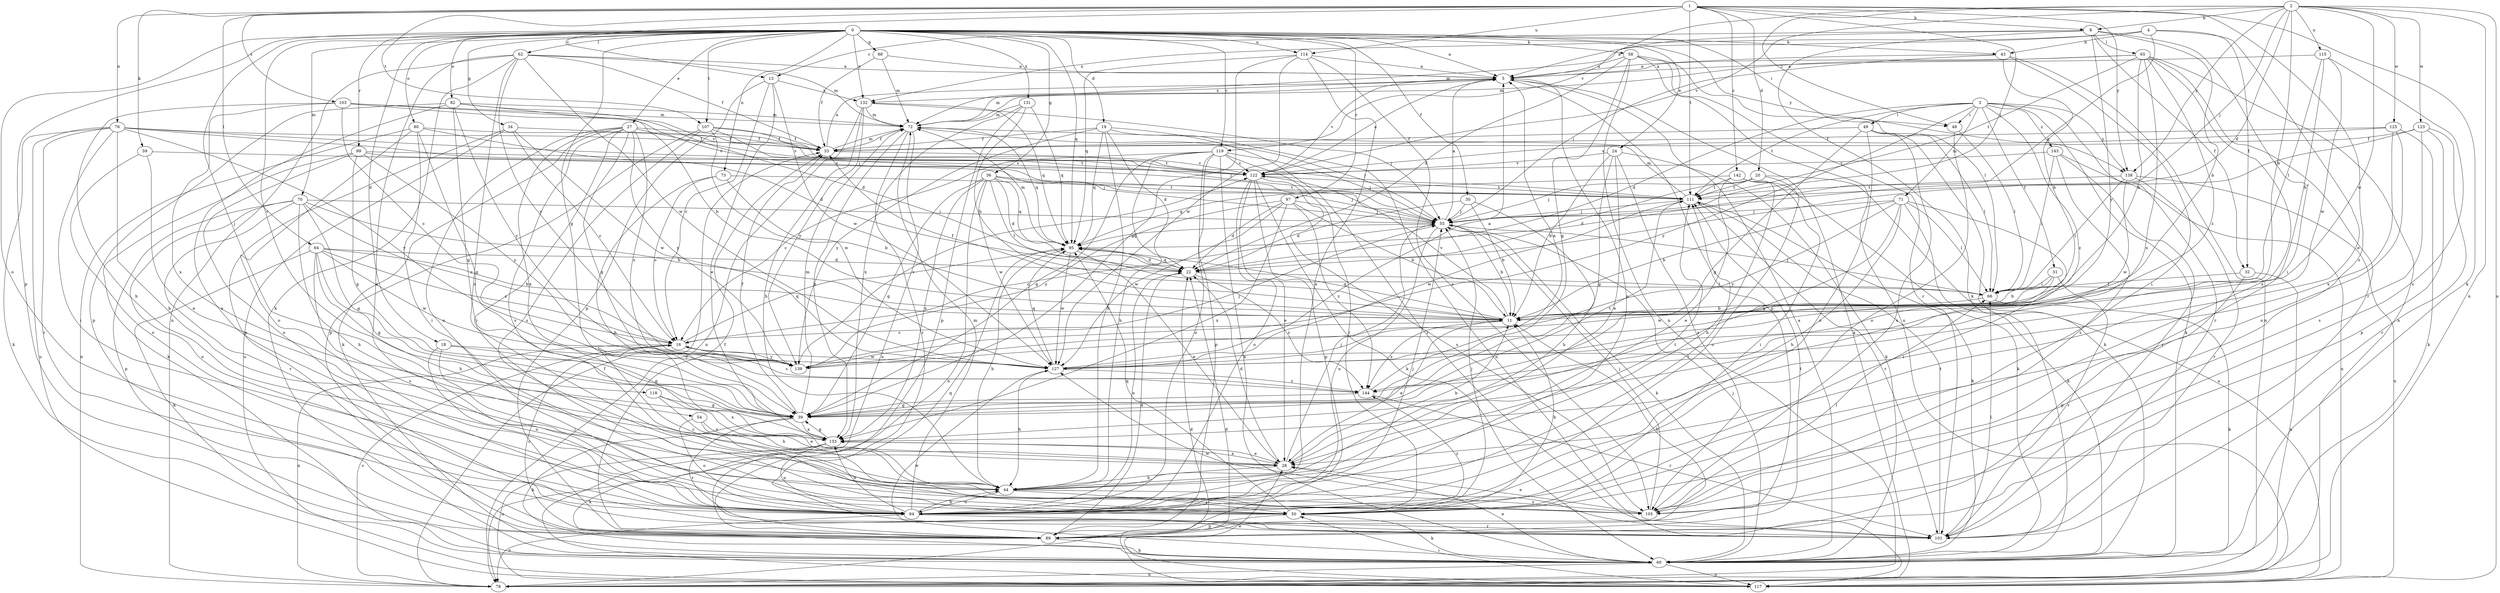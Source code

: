 strict digraph  {
0;
1;
2;
3;
4;
5;
8;
11;
13;
16;
18;
19;
20;
22;
24;
27;
28;
30;
31;
32;
33;
34;
36;
39;
43;
44;
48;
49;
50;
54;
55;
58;
59;
60;
62;
64;
65;
66;
70;
71;
72;
73;
76;
78;
80;
82;
84;
88;
89;
95;
97;
99;
101;
103;
105;
107;
111;
114;
115;
117;
118;
119;
122;
123;
125;
127;
131;
132;
133;
138;
139;
142;
143;
144;
0 -> 5  [label=a];
0 -> 18  [label=d];
0 -> 19  [label=d];
0 -> 24  [label=e];
0 -> 27  [label=e];
0 -> 30  [label=f];
0 -> 34  [label=g];
0 -> 36  [label=g];
0 -> 39  [label=g];
0 -> 43  [label=h];
0 -> 48  [label=i];
0 -> 54  [label=j];
0 -> 58  [label=k];
0 -> 62  [label=l];
0 -> 70  [label=m];
0 -> 73  [label=n];
0 -> 80  [label=o];
0 -> 82  [label=o];
0 -> 84  [label=o];
0 -> 88  [label=p];
0 -> 89  [label=p];
0 -> 95  [label=q];
0 -> 97  [label=r];
0 -> 99  [label=r];
0 -> 107  [label=t];
0 -> 114  [label=u];
0 -> 118  [label=v];
0 -> 119  [label=v];
0 -> 131  [label=x];
0 -> 132  [label=x];
0 -> 138  [label=y];
1 -> 8  [label=b];
1 -> 13  [label=c];
1 -> 20  [label=d];
1 -> 55  [label=j];
1 -> 59  [label=k];
1 -> 60  [label=k];
1 -> 64  [label=l];
1 -> 76  [label=n];
1 -> 103  [label=s];
1 -> 105  [label=s];
1 -> 107  [label=t];
1 -> 111  [label=t];
1 -> 114  [label=u];
1 -> 138  [label=y];
1 -> 142  [label=z];
2 -> 8  [label=b];
2 -> 11  [label=b];
2 -> 22  [label=d];
2 -> 48  [label=i];
2 -> 55  [label=j];
2 -> 78  [label=n];
2 -> 115  [label=u];
2 -> 117  [label=u];
2 -> 119  [label=v];
2 -> 122  [label=v];
2 -> 123  [label=w];
2 -> 125  [label=w];
2 -> 127  [label=w];
2 -> 138  [label=y];
3 -> 22  [label=d];
3 -> 31  [label=f];
3 -> 48  [label=i];
3 -> 49  [label=i];
3 -> 60  [label=k];
3 -> 71  [label=m];
3 -> 101  [label=r];
3 -> 111  [label=t];
3 -> 138  [label=y];
3 -> 139  [label=y];
3 -> 143  [label=z];
3 -> 144  [label=z];
4 -> 28  [label=e];
4 -> 32  [label=f];
4 -> 43  [label=h];
4 -> 72  [label=m];
4 -> 95  [label=q];
4 -> 132  [label=x];
5 -> 72  [label=m];
5 -> 84  [label=o];
5 -> 89  [label=p];
5 -> 122  [label=v];
5 -> 132  [label=x];
8 -> 5  [label=a];
8 -> 11  [label=b];
8 -> 13  [label=c];
8 -> 32  [label=f];
8 -> 50  [label=i];
8 -> 60  [label=k];
8 -> 65  [label=l];
8 -> 139  [label=y];
11 -> 16  [label=c];
11 -> 28  [label=e];
11 -> 33  [label=f];
11 -> 95  [label=q];
11 -> 122  [label=v];
11 -> 144  [label=z];
13 -> 16  [label=c];
13 -> 28  [label=e];
13 -> 89  [label=p];
13 -> 127  [label=w];
13 -> 132  [label=x];
16 -> 78  [label=n];
16 -> 95  [label=q];
16 -> 127  [label=w];
16 -> 139  [label=y];
18 -> 39  [label=g];
18 -> 50  [label=i];
18 -> 84  [label=o];
18 -> 139  [label=y];
19 -> 22  [label=d];
19 -> 33  [label=f];
19 -> 44  [label=h];
19 -> 95  [label=q];
19 -> 101  [label=r];
19 -> 117  [label=u];
19 -> 139  [label=y];
20 -> 22  [label=d];
20 -> 55  [label=j];
20 -> 84  [label=o];
20 -> 111  [label=t];
20 -> 117  [label=u];
22 -> 66  [label=l];
22 -> 84  [label=o];
22 -> 95  [label=q];
22 -> 144  [label=z];
24 -> 11  [label=b];
24 -> 28  [label=e];
24 -> 39  [label=g];
24 -> 60  [label=k];
24 -> 105  [label=s];
24 -> 122  [label=v];
27 -> 33  [label=f];
27 -> 39  [label=g];
27 -> 50  [label=i];
27 -> 60  [label=k];
27 -> 84  [label=o];
27 -> 105  [label=s];
27 -> 122  [label=v];
27 -> 133  [label=x];
27 -> 139  [label=y];
27 -> 144  [label=z];
28 -> 11  [label=b];
28 -> 22  [label=d];
28 -> 44  [label=h];
28 -> 55  [label=j];
28 -> 133  [label=x];
30 -> 11  [label=b];
30 -> 22  [label=d];
30 -> 44  [label=h];
30 -> 55  [label=j];
31 -> 11  [label=b];
31 -> 66  [label=l];
31 -> 101  [label=r];
31 -> 127  [label=w];
32 -> 66  [label=l];
32 -> 78  [label=n];
32 -> 89  [label=p];
33 -> 5  [label=a];
33 -> 72  [label=m];
33 -> 122  [label=v];
34 -> 16  [label=c];
34 -> 33  [label=f];
34 -> 89  [label=p];
34 -> 117  [label=u];
34 -> 127  [label=w];
36 -> 22  [label=d];
36 -> 39  [label=g];
36 -> 55  [label=j];
36 -> 66  [label=l];
36 -> 78  [label=n];
36 -> 95  [label=q];
36 -> 111  [label=t];
36 -> 127  [label=w];
36 -> 133  [label=x];
39 -> 33  [label=f];
39 -> 60  [label=k];
39 -> 72  [label=m];
39 -> 101  [label=r];
39 -> 111  [label=t];
39 -> 133  [label=x];
43 -> 5  [label=a];
43 -> 11  [label=b];
43 -> 50  [label=i];
43 -> 55  [label=j];
43 -> 78  [label=n];
44 -> 50  [label=i];
44 -> 84  [label=o];
44 -> 105  [label=s];
44 -> 111  [label=t];
48 -> 66  [label=l];
48 -> 84  [label=o];
49 -> 33  [label=f];
49 -> 39  [label=g];
49 -> 60  [label=k];
49 -> 66  [label=l];
49 -> 84  [label=o];
49 -> 105  [label=s];
50 -> 11  [label=b];
50 -> 16  [label=c];
50 -> 55  [label=j];
50 -> 60  [label=k];
50 -> 89  [label=p];
50 -> 95  [label=q];
50 -> 144  [label=z];
54 -> 28  [label=e];
54 -> 84  [label=o];
54 -> 133  [label=x];
55 -> 5  [label=a];
55 -> 11  [label=b];
55 -> 16  [label=c];
55 -> 60  [label=k];
55 -> 84  [label=o];
55 -> 95  [label=q];
58 -> 5  [label=a];
58 -> 22  [label=d];
58 -> 39  [label=g];
58 -> 66  [label=l];
58 -> 78  [label=n];
58 -> 101  [label=r];
58 -> 117  [label=u];
59 -> 28  [label=e];
59 -> 84  [label=o];
59 -> 122  [label=v];
60 -> 5  [label=a];
60 -> 28  [label=e];
60 -> 55  [label=j];
60 -> 78  [label=n];
60 -> 117  [label=u];
60 -> 127  [label=w];
62 -> 5  [label=a];
62 -> 33  [label=f];
62 -> 60  [label=k];
62 -> 72  [label=m];
62 -> 78  [label=n];
62 -> 84  [label=o];
62 -> 105  [label=s];
62 -> 127  [label=w];
62 -> 139  [label=y];
64 -> 11  [label=b];
64 -> 16  [label=c];
64 -> 22  [label=d];
64 -> 39  [label=g];
64 -> 44  [label=h];
64 -> 60  [label=k];
64 -> 105  [label=s];
64 -> 127  [label=w];
65 -> 5  [label=a];
65 -> 11  [label=b];
65 -> 72  [label=m];
65 -> 78  [label=n];
65 -> 101  [label=r];
65 -> 105  [label=s];
65 -> 111  [label=t];
65 -> 133  [label=x];
65 -> 144  [label=z];
66 -> 11  [label=b];
66 -> 55  [label=j];
66 -> 60  [label=k];
70 -> 11  [label=b];
70 -> 16  [label=c];
70 -> 39  [label=g];
70 -> 44  [label=h];
70 -> 55  [label=j];
70 -> 84  [label=o];
70 -> 89  [label=p];
70 -> 101  [label=r];
71 -> 11  [label=b];
71 -> 39  [label=g];
71 -> 44  [label=h];
71 -> 50  [label=i];
71 -> 55  [label=j];
71 -> 60  [label=k];
71 -> 66  [label=l];
71 -> 139  [label=y];
72 -> 33  [label=f];
72 -> 55  [label=j];
72 -> 95  [label=q];
72 -> 101  [label=r];
72 -> 117  [label=u];
72 -> 133  [label=x];
73 -> 11  [label=b];
73 -> 16  [label=c];
73 -> 44  [label=h];
73 -> 111  [label=t];
76 -> 33  [label=f];
76 -> 44  [label=h];
76 -> 50  [label=i];
76 -> 60  [label=k];
76 -> 101  [label=r];
76 -> 111  [label=t];
76 -> 117  [label=u];
76 -> 122  [label=v];
76 -> 139  [label=y];
78 -> 5  [label=a];
78 -> 16  [label=c];
78 -> 22  [label=d];
78 -> 33  [label=f];
80 -> 22  [label=d];
80 -> 33  [label=f];
80 -> 39  [label=g];
80 -> 50  [label=i];
80 -> 78  [label=n];
80 -> 84  [label=o];
82 -> 11  [label=b];
82 -> 22  [label=d];
82 -> 39  [label=g];
82 -> 72  [label=m];
82 -> 84  [label=o];
82 -> 89  [label=p];
82 -> 139  [label=y];
84 -> 44  [label=h];
84 -> 55  [label=j];
84 -> 72  [label=m];
84 -> 78  [label=n];
84 -> 101  [label=r];
84 -> 111  [label=t];
84 -> 133  [label=x];
88 -> 5  [label=a];
88 -> 33  [label=f];
88 -> 72  [label=m];
89 -> 11  [label=b];
89 -> 16  [label=c];
89 -> 22  [label=d];
89 -> 33  [label=f];
89 -> 60  [label=k];
89 -> 95  [label=q];
89 -> 111  [label=t];
95 -> 22  [label=d];
95 -> 28  [label=e];
95 -> 44  [label=h];
95 -> 72  [label=m];
95 -> 127  [label=w];
97 -> 11  [label=b];
97 -> 22  [label=d];
97 -> 55  [label=j];
97 -> 127  [label=w];
97 -> 133  [label=x];
97 -> 139  [label=y];
97 -> 144  [label=z];
99 -> 39  [label=g];
99 -> 55  [label=j];
99 -> 60  [label=k];
99 -> 84  [label=o];
99 -> 122  [label=v];
99 -> 139  [label=y];
101 -> 66  [label=l];
101 -> 111  [label=t];
101 -> 127  [label=w];
103 -> 16  [label=c];
103 -> 44  [label=h];
103 -> 55  [label=j];
103 -> 72  [label=m];
103 -> 122  [label=v];
103 -> 133  [label=x];
105 -> 28  [label=e];
105 -> 55  [label=j];
105 -> 66  [label=l];
107 -> 33  [label=f];
107 -> 55  [label=j];
107 -> 89  [label=p];
107 -> 105  [label=s];
107 -> 111  [label=t];
107 -> 127  [label=w];
111 -> 55  [label=j];
111 -> 60  [label=k];
111 -> 72  [label=m];
111 -> 101  [label=r];
111 -> 127  [label=w];
114 -> 5  [label=a];
114 -> 39  [label=g];
114 -> 84  [label=o];
114 -> 95  [label=q];
114 -> 105  [label=s];
114 -> 127  [label=w];
115 -> 5  [label=a];
115 -> 11  [label=b];
115 -> 66  [label=l];
115 -> 105  [label=s];
115 -> 127  [label=w];
117 -> 22  [label=d];
117 -> 28  [label=e];
117 -> 50  [label=i];
118 -> 39  [label=g];
118 -> 44  [label=h];
118 -> 133  [label=x];
119 -> 16  [label=c];
119 -> 39  [label=g];
119 -> 44  [label=h];
119 -> 50  [label=i];
119 -> 55  [label=j];
119 -> 60  [label=k];
119 -> 84  [label=o];
119 -> 89  [label=p];
119 -> 122  [label=v];
122 -> 5  [label=a];
122 -> 28  [label=e];
122 -> 60  [label=k];
122 -> 84  [label=o];
122 -> 89  [label=p];
122 -> 105  [label=s];
122 -> 111  [label=t];
123 -> 33  [label=f];
123 -> 89  [label=p];
123 -> 101  [label=r];
123 -> 105  [label=s];
123 -> 111  [label=t];
125 -> 33  [label=f];
125 -> 60  [label=k];
125 -> 84  [label=o];
125 -> 122  [label=v];
125 -> 133  [label=x];
127 -> 5  [label=a];
127 -> 44  [label=h];
127 -> 95  [label=q];
127 -> 144  [label=z];
131 -> 11  [label=b];
131 -> 72  [label=m];
131 -> 89  [label=p];
131 -> 95  [label=q];
131 -> 133  [label=x];
132 -> 44  [label=h];
132 -> 55  [label=j];
132 -> 72  [label=m];
132 -> 78  [label=n];
132 -> 95  [label=q];
132 -> 139  [label=y];
133 -> 28  [label=e];
133 -> 39  [label=g];
133 -> 60  [label=k];
133 -> 84  [label=o];
133 -> 117  [label=u];
138 -> 66  [label=l];
138 -> 101  [label=r];
138 -> 111  [label=t];
138 -> 117  [label=u];
138 -> 127  [label=w];
139 -> 55  [label=j];
139 -> 122  [label=v];
142 -> 28  [label=e];
142 -> 44  [label=h];
142 -> 50  [label=i];
142 -> 60  [label=k];
142 -> 95  [label=q];
142 -> 111  [label=t];
143 -> 66  [label=l];
143 -> 101  [label=r];
143 -> 105  [label=s];
143 -> 117  [label=u];
143 -> 122  [label=v];
144 -> 5  [label=a];
144 -> 16  [label=c];
144 -> 39  [label=g];
144 -> 101  [label=r];
}
